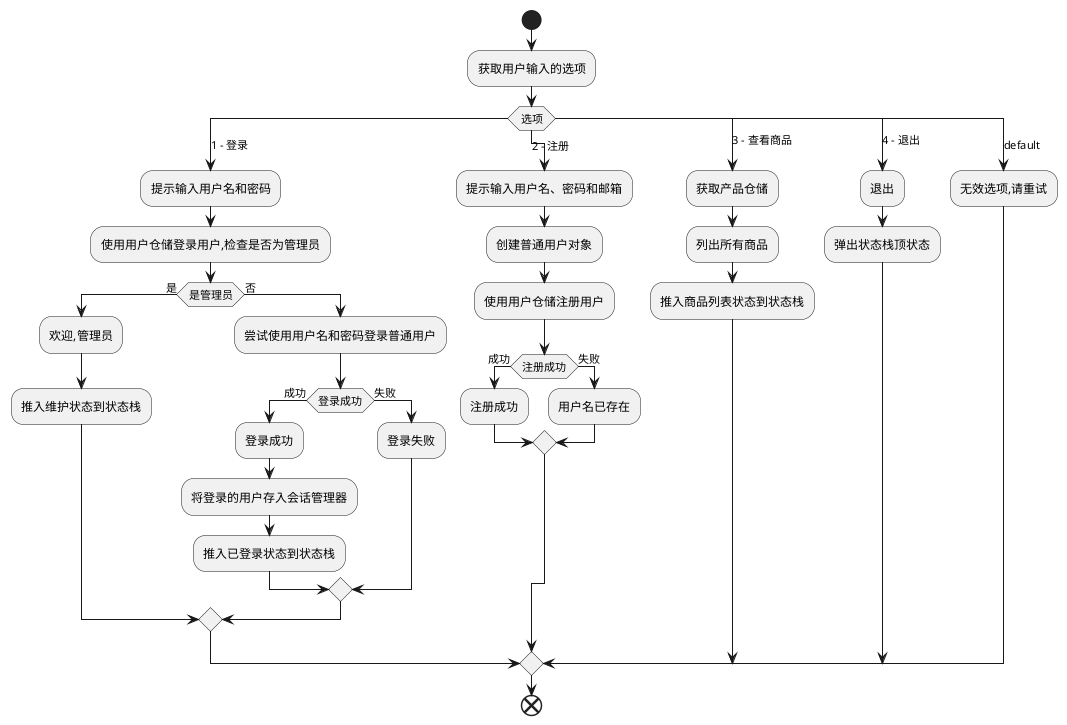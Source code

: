 @startuml

start
:获取用户输入的选项;
switch (选项)
  case (1 - 登录)
    :提示输入用户名和密码;
    :使用用户仓储登录用户,检查是否为管理员;
    if (是管理员) then (是)
      :欢迎,管理员;
      :推入维护状态到状态栈;
    else (否)
      :尝试使用用户名和密码登录普通用户;
      if (登录成功) then (成功)
        :登录成功;
        :将登录的用户存入会话管理器;
        :推入已登录状态到状态栈;
      else (失败)
        :登录失败;
      endif
    endif
  case (2 - 注册)
    :提示输入用户名、密码和邮箱;
    :创建普通用户对象;
    :使用用户仓储注册用户;
    if (注册成功) then (成功)
      :注册成功;
    else (失败)
      :用户名已存在;
    endif
  case (3 - 查看商品)
    :获取产品仓储;
    :列出所有商品;
    :推入商品列表状态到状态栈;
  case (4 - 退出)
    :退出;
    :弹出状态栈顶状态;
  case (default)
    :无效选项,请重试;
endswitch

end

@enduml